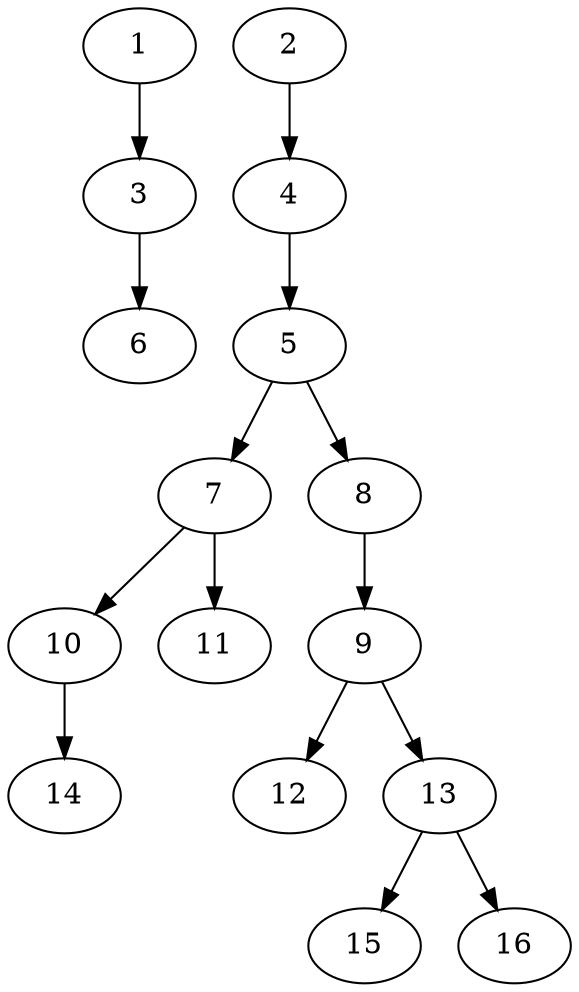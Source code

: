 // DAG (tier=1-easy, mode=compute, n=16, ccr=0.291, fat=0.399, density=0.232, regular=0.747, jump=0.001, mindata=262144, maxdata=2097152)
// DAG automatically generated by daggen at Sun Aug 24 16:33:32 2025
// /home/ermia/Project/Environments/daggen/bin/daggen --dot --ccr 0.291 --fat 0.399 --regular 0.747 --density 0.232 --jump 0.001 --mindata 262144 --maxdata 2097152 -n 16 
digraph G {
  1 [size="6076072804673912832", alpha="0.14", expect_size="3038036402336956416"]
  1 -> 3 [size ="26638226030592"]
  2 [size="121316401918823", alpha="0.17", expect_size="60658200959411"]
  2 -> 4 [size ="5129835118592"]
  3 [size="787987779962273792", alpha="0.06", expect_size="393993889981136896"]
  3 -> 6 [size ="6825005023232"]
  4 [size="13767690107271566", alpha="0.01", expect_size="6883845053635783"]
  4 -> 5 [size ="10901834956800"]
  5 [size="49843251755688344", alpha="0.16", expect_size="24921625877844172"]
  5 -> 7 [size ="34841613565952"]
  5 -> 8 [size ="34841613565952"]
  6 [size="1069960992201623", alpha="0.04", expect_size="534980496100811"]
  7 [size="2107234444317294592", alpha="0.13", expect_size="1053617222158647296"]
  7 -> 10 [size ="13149176594432"]
  7 -> 11 [size ="13149176594432"]
  8 [size="128424188909032", alpha="0.01", expect_size="64212094454516"]
  8 -> 9 [size ="3489870643200"]
  9 [size="703771687282273", alpha="0.06", expect_size="351885843641136"]
  9 -> 12 [size ="720153608192"]
  9 -> 13 [size ="720153608192"]
  10 [size="678208829479400", alpha="0.20", expect_size="339104414739700"]
  10 -> 14 [size ="15515569356800"]
  11 [size="45251981589086208", alpha="0.11", expect_size="22625990794543104"]
  12 [size="25529160297377212", alpha="0.12", expect_size="12764580148688606"]
  13 [size="100477177887195136", alpha="0.00", expect_size="50238588943597568"]
  13 -> 15 [size ="1729026326528"]
  13 -> 16 [size ="1729026326528"]
  14 [size="1003718995015892", alpha="0.06", expect_size="501859497507946"]
  15 [size="3425613256643720", alpha="0.07", expect_size="1712806628321860"]
  16 [size="499810041856000000", alpha="0.06", expect_size="249905020928000000"]
}